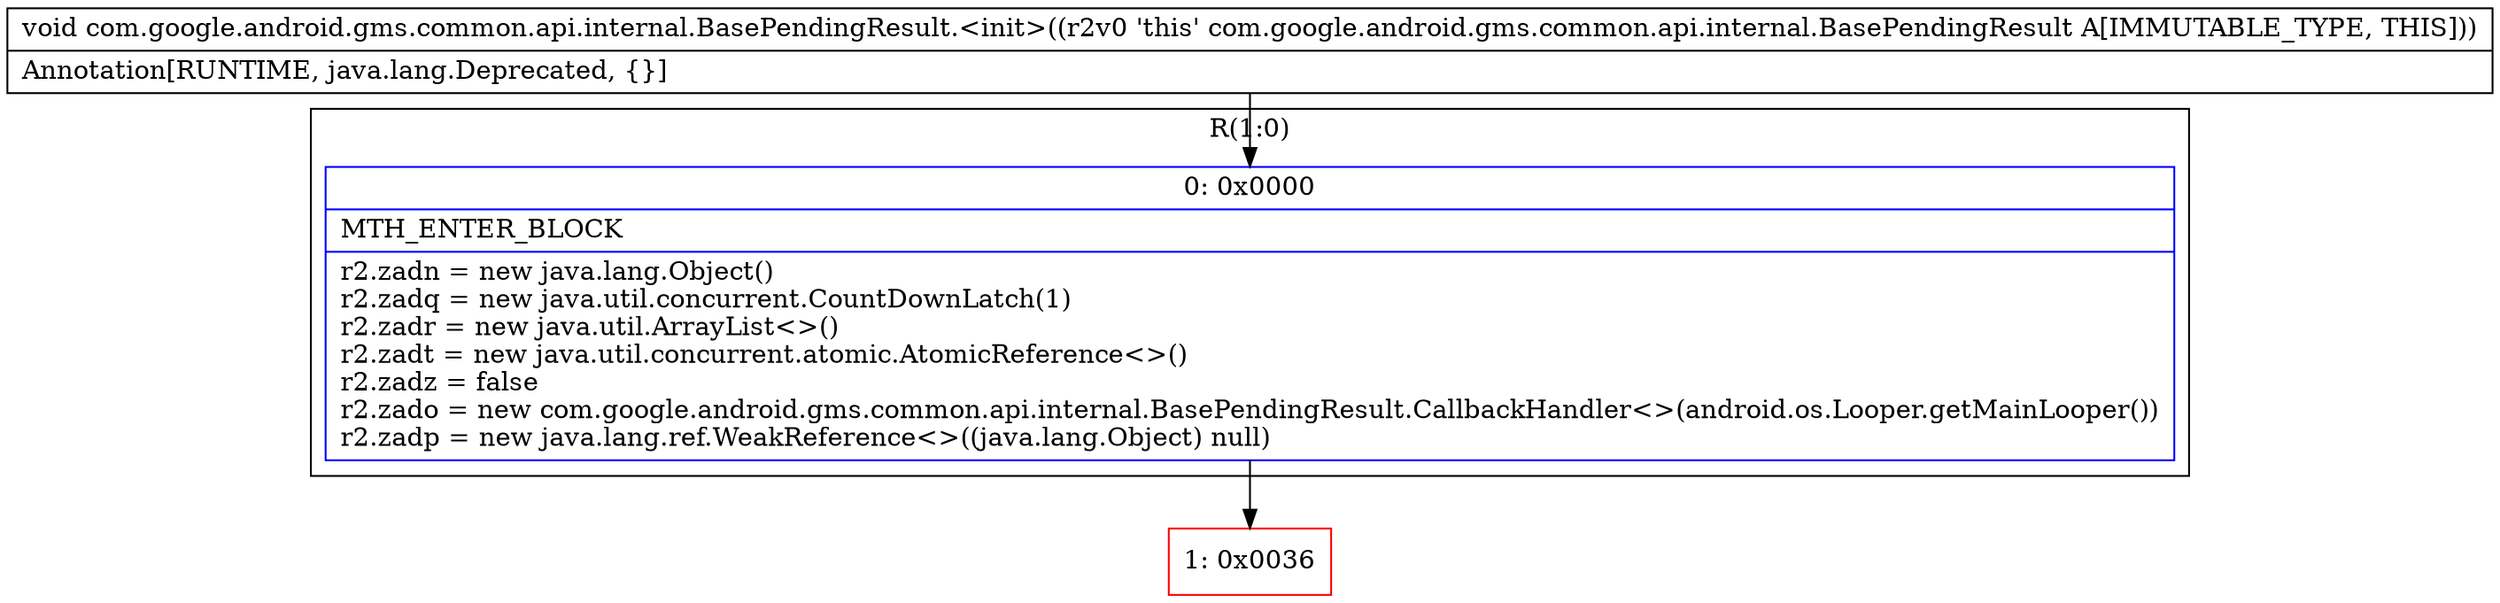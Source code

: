digraph "CFG forcom.google.android.gms.common.api.internal.BasePendingResult.\<init\>()V" {
subgraph cluster_Region_502112670 {
label = "R(1:0)";
node [shape=record,color=blue];
Node_0 [shape=record,label="{0\:\ 0x0000|MTH_ENTER_BLOCK\l|r2.zadn = new java.lang.Object()\lr2.zadq = new java.util.concurrent.CountDownLatch(1)\lr2.zadr = new java.util.ArrayList\<\>()\lr2.zadt = new java.util.concurrent.atomic.AtomicReference\<\>()\lr2.zadz = false\lr2.zado = new com.google.android.gms.common.api.internal.BasePendingResult.CallbackHandler\<\>(android.os.Looper.getMainLooper())\lr2.zadp = new java.lang.ref.WeakReference\<\>((java.lang.Object) null)\l}"];
}
Node_1 [shape=record,color=red,label="{1\:\ 0x0036}"];
MethodNode[shape=record,label="{void com.google.android.gms.common.api.internal.BasePendingResult.\<init\>((r2v0 'this' com.google.android.gms.common.api.internal.BasePendingResult A[IMMUTABLE_TYPE, THIS]))  | Annotation[RUNTIME, java.lang.Deprecated, \{\}]\l}"];
MethodNode -> Node_0;
Node_0 -> Node_1;
}

